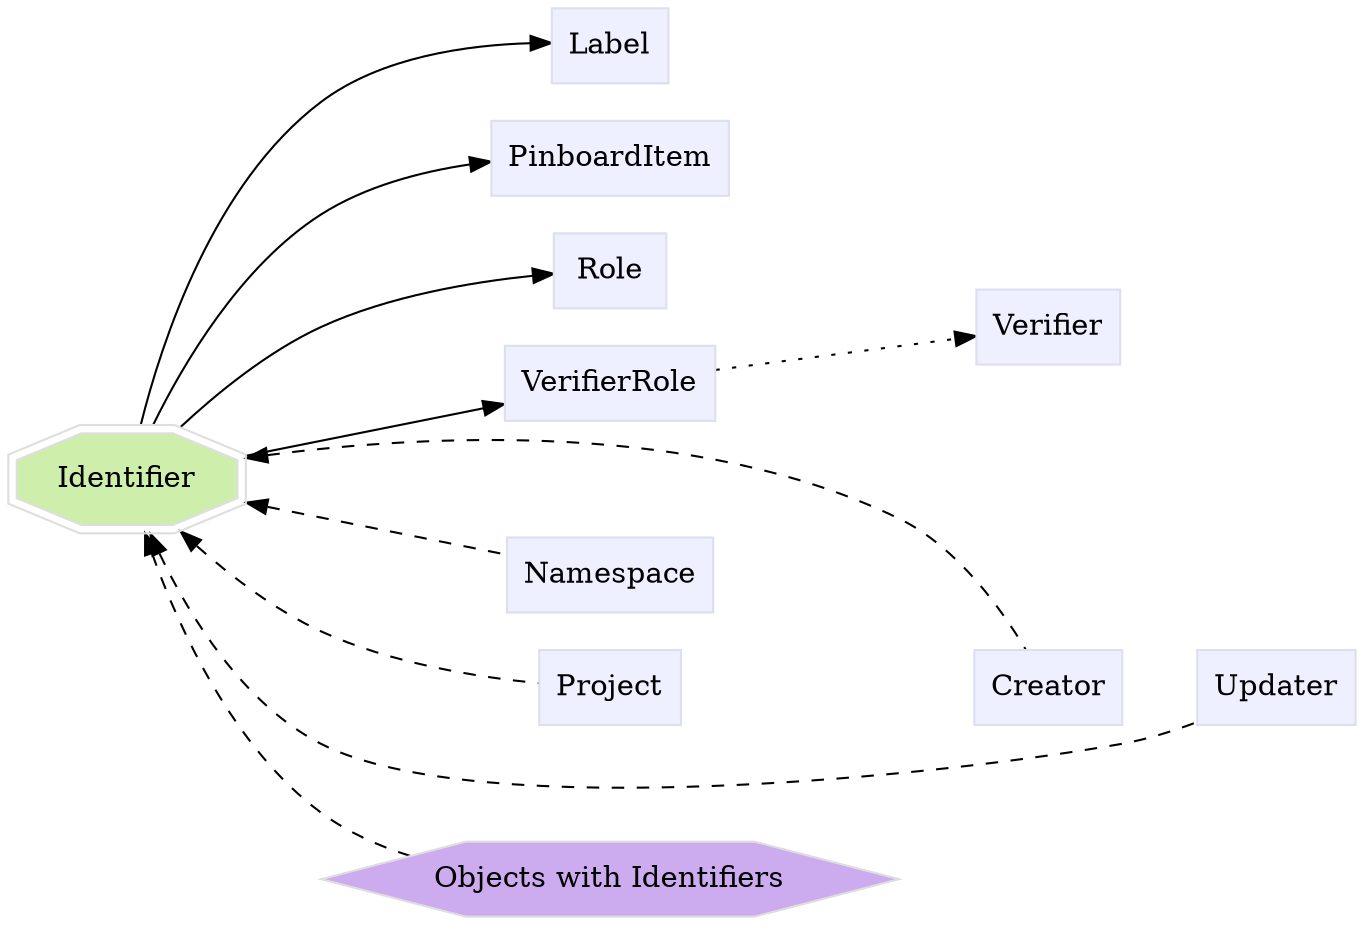 digraph Identifier {
	graph [bb="0,0,557.95,436",
		label="",
		outputorder=edgesfirst,
		rankdir=LR
	];
	node [label="\N"];
	subgraph annotator_cluster {
		graph [rank=min];
		Identifier	[color="#dedede",
			fillcolor="#cdefab",
			group=target,
			height=0.61111,
			href="/develop/Data/models.html#identifier",
			label=Identifier,
			pos="52.935,210",
			shape=doubleoctagon,
			style=filled,
			target=_top,
			width=1.4704];
	}
	subgraph core {
	}
	subgraph supporting {
		Label	[color="#dddeee",
			fillcolor="#eeefff",
			group=supporting,
			height=0.5,
			href="/develop/Data/models.html#label",
			label=Label,
			pos="255.54,418",
			shape=box,
			style=filled,
			target=_top,
			width=0.75];
		PinboardItem	[color="#dddeee",
			fillcolor="#eeefff",
			group=supporting,
			height=0.5,
			href="/develop/Data/models.html#pinboard-item",
			label=PinboardItem,
			pos="255.54,364",
			shape=box,
			style=filled,
			target=_top,
			width=1.2535];
		Role	[color="#dddeee",
			fillcolor="#eeefff",
			group=supporting,
			height=0.5,
			href="/develop/Data/models.html#role",
			label=Role,
			pos="255.54,310",
			shape=box,
			style=filled,
			target=_top,
			width=0.75];
		VerifierRole	[color="#dddeee",
			fillcolor="#eeefff",
			group=supporting,
			height=0.5,
			href="/develop/Data/models.html#verifier-role",
			label=VerifierRole,
			pos="255.54,256",
			shape=box,
			style=filled,
			target=_top,
			width=1.1493];
		Verifier	[color="#dddeee",
			fillcolor="#eeefff",
			group=supporting,
			height=0.5,
			href="/develop/Data/models.html#verifier",
			label=Verifier,
			pos="433.83,283",
			shape=box,
			style=filled,
			target=_top,
			width=0.79514];
		Creator	[color="#dddeee",
			fillcolor="#eeefff",
			group=supporting,
			height=0.5,
			href="/develop/Data/models.html#creator",
			label=Creator,
			pos="433.83,110",
			shape=box,
			style=filled,
			target=_top,
			width=0.78472];
		Namespace	[color="#dddeee",
			fillcolor="#eeefff",
			group=supporting,
			height=0.5,
			href="/develop/Data/models.html#namespace",
			label=Namespace,
			pos="255.54,164",
			shape=box,
			style=filled,
			target=_top,
			width=1.0972];
		Project	[color="#dddeee",
			fillcolor="#eeefff",
			group=supporting,
			height=0.5,
			href="/develop/Data/models.html#project",
			label=Project,
			pos="255.54,110",
			shape=box,
			style=filled,
			target=_top,
			width=0.75347];
		Updater	[color="#dddeee",
			fillcolor="#eeefff",
			group=supporting,
			height=0.5,
			href="/develop/Data/models.html#updater",
			label=Updater,
			pos="528.2,110",
			shape=box,
			style=filled,
			target=_top,
			width=0.82639];
	}
	Identifier -> Label	[pos="e,228.06,417.88 58.275,232.21 66.998,270.7 90.398,349.64 141.87,391 162.93,407.92 192.9,414.52 216.64,416.97"];
	Identifier -> PinboardItem	[pos="e,210.07,360.82 63.142,232.14 76.269,260.88 103.14,310.49 141.87,337 158.59,348.44 179.59,355.06 198.92,358.88"];
	Identifier -> Role	[pos="e,228.32,307.16 74.684,232.01 91.348,248.41 116.14,270.12 141.87,283 165.46,294.81 194.44,301.6 217.11,305.42"];
	Identifier -> VerifierRole	[pos="e,213.72,246.64 103.78,221.43 133.96,228.35 172.37,237.16 202.87,244.15"];
	Identifier -> Creator	[dir=back,
		pos="s,106.22,219.3 117.39,220.75 184.09,228.85 290.11,232.43 369.2,191 395.34,177.31 414.21,147.62 424.33,128.24",
		style=dashed];
	Identifier -> Namespace	[dir=back,
		pos="s,103.78,198.57 114.62,196.08 147.44,188.56 187,179.49 215.66,172.91",
		style=dashed];
	Identifier -> Project	[dir=back,
		pos="s,74.684,187.99 82.618,180.38 98.729,165.34 119.96,147.97 141.87,137 169.57,123.14 204.71,116.18 228.32,112.84",
		style=dashed];
	Identifier -> Updater	[dir=back,
		pos="s,61.775,187.73 66.205,177.11 79.61,146.48 104.32,102.67 141.87,83 268.08,16.877 322.74,55.038 462.45,83 474.51,85.414 487.14,90.126 \
498,94.947",
		style=dashed];
	"Objects with Identifiers"	[color="#dedede",
		fillcolor="#cdabef",
		group=polymorphic,
		height=0.5,
		href="/develop/Data/models.html#objects with identifier",
		label="Objects with Identifiers",
		pos="255.54,18",
		shape=hexagon,
		style=filled,
		target=_top,
		width=3.1574];
	Identifier -> "Objects with Identifiers"	[dir=back,
		pos="s,60.063,187.77 63.47,177.22 75.731,140.84 100.52,82.925 141.87,50 152.84,41.26 166.09,34.907 179.58,30.288",
		style=dashed];
	Role -> Verifier	[pos="e,404.79,287.29 282.93,305.96 312.23,301.47 359.82,294.18 393.51,289.02",
		style=invis];
	VerifierRole -> Verifier	[pos="e,404.92,278.73 296.98,262.19 326.02,266.64 364.94,272.6 393.67,277",
		style=dotted];
	Creator -> Updater	[pos="e,498.22,110 462.54,110 470.2,110 478.67,110 486.89,110",
		style=invis];
	Project -> Creator	[pos="e,405.09,110 282.93,110 312.31,110 360.1,110 393.81,110",
		style=invis];
}
